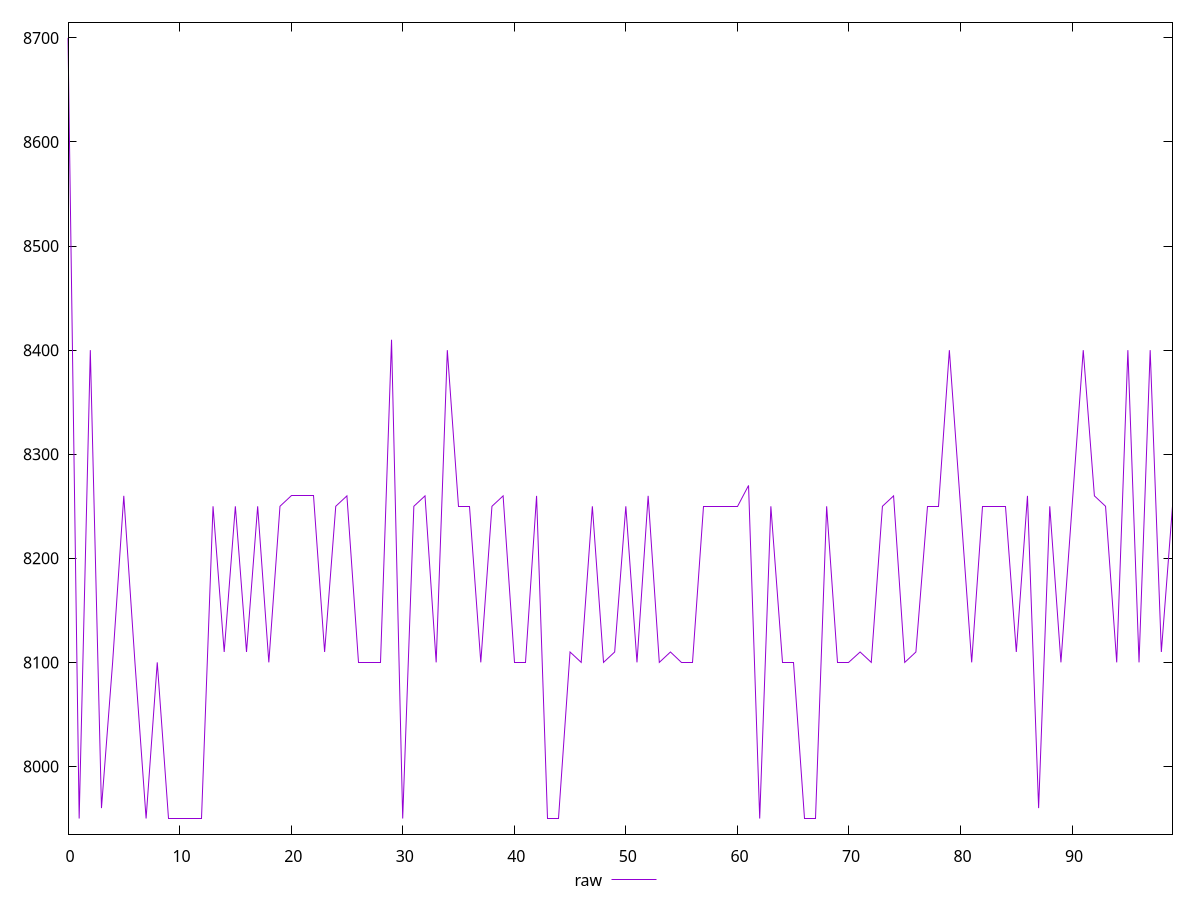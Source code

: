 reset

$raw <<EOF
0 8700
1 7950
2 8400
3 7960
4 8100
5 8260
6 8100
7 7950
8 8100
9 7950
10 7950
11 7950
12 7950
13 8250
14 8110
15 8250
16 8110
17 8250
18 8100
19 8250
20 8260
21 8260
22 8260
23 8110
24 8250
25 8260
26 8100
27 8100
28 8100
29 8410
30 7950
31 8250
32 8260
33 8100
34 8400
35 8250
36 8250
37 8100
38 8250
39 8260
40 8100
41 8100
42 8260
43 7950
44 7950
45 8110
46 8100
47 8250
48 8100
49 8110
50 8250
51 8100
52 8260
53 8100
54 8110
55 8100
56 8100
57 8250
58 8250
59 8250
60 8250
61 8270
62 7950
63 8250
64 8100
65 8100
66 7950
67 7950
68 8250
69 8100
70 8100
71 8110
72 8100
73 8250
74 8260
75 8100
76 8110
77 8250
78 8250
79 8400
80 8250
81 8100
82 8250
83 8250
84 8250
85 8110
86 8260
87 7960
88 8250
89 8100
90 8250
91 8400
92 8260
93 8250
94 8100
95 8400
96 8100
97 8400
98 8110
99 8250
EOF

set key outside below
set xrange [0:99]
set yrange [7935:8715]
set trange [7935:8715]
set terminal svg size 640, 500 enhanced background rgb 'white'
set output "reports/report_00032_2021-02-25T10-28-15.087Z/uses-text-compression/samples/astro/raw/values.svg"

plot $raw title "raw" with line

reset
